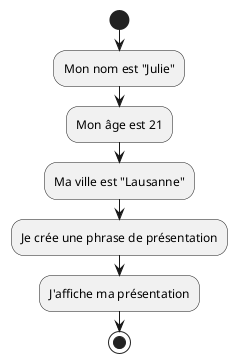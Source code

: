 @startuml
start
:Mon nom est "Julie";
:Mon âge est 21;
:Ma ville est "Lausanne";
:Je crée une phrase de présentation;
:J'affiche ma présentation;
stop
@enduml
